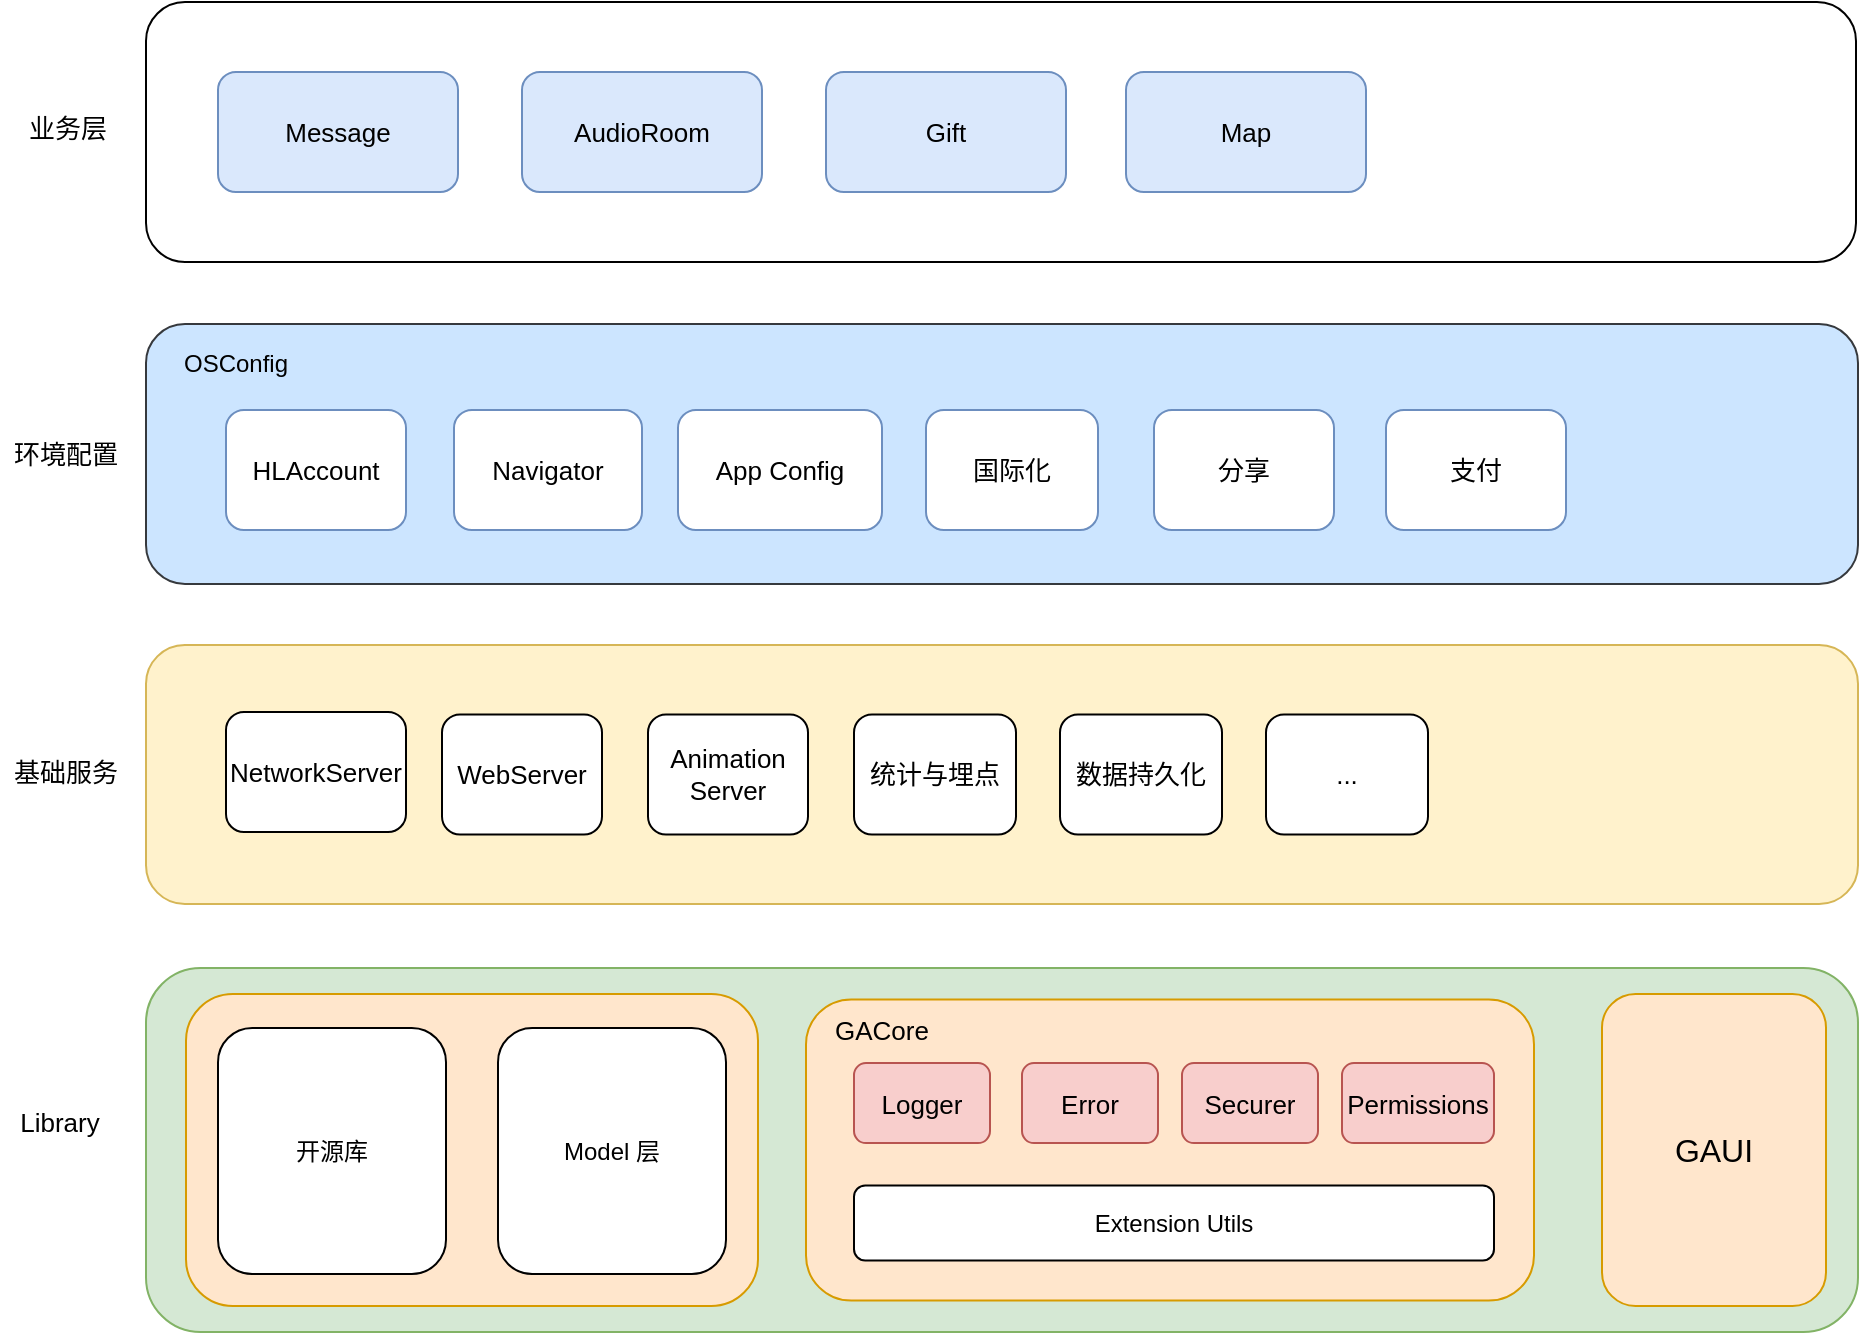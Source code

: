 <mxfile version="20.2.3" type="github">
  <diagram id="JV-Z8JvIyBZ-rmJih_gX" name="第 1 页">
    <mxGraphModel dx="1307" dy="743" grid="1" gridSize="10" guides="1" tooltips="1" connect="1" arrows="1" fold="1" page="1" pageScale="1" pageWidth="827" pageHeight="1169" math="0" shadow="0">
      <root>
        <mxCell id="0" />
        <mxCell id="1" parent="0" />
        <mxCell id="QcGS6fnNyyvbXQOgw6cx-1" value="l" style="rounded=1;whiteSpace=wrap;html=1;fillColor=#d5e8d4;strokeColor=#82b366;" parent="1" vertex="1">
          <mxGeometry x="350" y="992" width="856" height="182" as="geometry" />
        </mxCell>
        <mxCell id="QcGS6fnNyyvbXQOgw6cx-2" value="" style="rounded=1;whiteSpace=wrap;html=1;fillColor=#fff2cc;strokeColor=#d6b656;" parent="1" vertex="1">
          <mxGeometry x="350" y="830.5" width="856" height="129.5" as="geometry" />
        </mxCell>
        <mxCell id="QcGS6fnNyyvbXQOgw6cx-3" value="NetworkServer" style="rounded=1;whiteSpace=wrap;html=1;fontSize=13;strokeColor=default;" parent="1" vertex="1">
          <mxGeometry x="390" y="864" width="90" height="60" as="geometry" />
        </mxCell>
        <mxCell id="QcGS6fnNyyvbXQOgw6cx-4" value="WebServer" style="rounded=1;whiteSpace=wrap;html=1;fontSize=13;strokeColor=default;" parent="1" vertex="1">
          <mxGeometry x="498" y="865.25" width="80" height="60" as="geometry" />
        </mxCell>
        <mxCell id="QcGS6fnNyyvbXQOgw6cx-5" value="Animation&lt;br&gt;Server" style="rounded=1;whiteSpace=wrap;html=1;fontSize=13;strokeColor=default;" parent="1" vertex="1">
          <mxGeometry x="601" y="865.25" width="80" height="60" as="geometry" />
        </mxCell>
        <mxCell id="QcGS6fnNyyvbXQOgw6cx-6" value="统计与埋点" style="rounded=1;whiteSpace=wrap;html=1;fontSize=13;strokeColor=default;" parent="1" vertex="1">
          <mxGeometry x="704" y="865.25" width="81" height="60" as="geometry" />
        </mxCell>
        <mxCell id="QcGS6fnNyyvbXQOgw6cx-7" value="基础服务" style="text;html=1;strokeColor=none;fillColor=none;align=center;verticalAlign=middle;whiteSpace=wrap;rounded=0;fontSize=13;" parent="1" vertex="1">
          <mxGeometry x="280" y="879" width="60" height="30" as="geometry" />
        </mxCell>
        <mxCell id="QcGS6fnNyyvbXQOgw6cx-8" value="" style="rounded=1;whiteSpace=wrap;html=1;fillColor=#cce5ff;strokeColor=#36393d;" parent="1" vertex="1">
          <mxGeometry x="350" y="670" width="856" height="130" as="geometry" />
        </mxCell>
        <mxCell id="QcGS6fnNyyvbXQOgw6cx-9" value="环境配置" style="text;html=1;strokeColor=none;fillColor=none;align=center;verticalAlign=middle;whiteSpace=wrap;rounded=0;fontSize=13;" parent="1" vertex="1">
          <mxGeometry x="280" y="720" width="60" height="30" as="geometry" />
        </mxCell>
        <mxCell id="QcGS6fnNyyvbXQOgw6cx-10" value="HLAccount" style="rounded=1;whiteSpace=wrap;html=1;fontSize=13;strokeColor=#6c8ebf;fillColor=#FFFFFF;" parent="1" vertex="1">
          <mxGeometry x="390" y="713" width="90" height="60" as="geometry" />
        </mxCell>
        <mxCell id="QcGS6fnNyyvbXQOgw6cx-11" value="国际化" style="rounded=1;whiteSpace=wrap;html=1;fontSize=13;strokeColor=#6c8ebf;fillColor=#FFFFFF;" parent="1" vertex="1">
          <mxGeometry x="740" y="713" width="86" height="60" as="geometry" />
        </mxCell>
        <mxCell id="QcGS6fnNyyvbXQOgw6cx-12" value="Navigator" style="rounded=1;whiteSpace=wrap;html=1;fontSize=13;strokeColor=#6c8ebf;fillColor=#FFFFFF;" parent="1" vertex="1">
          <mxGeometry x="504" y="713" width="94" height="60" as="geometry" />
        </mxCell>
        <mxCell id="QcGS6fnNyyvbXQOgw6cx-13" value="App Config" style="rounded=1;whiteSpace=wrap;html=1;fontSize=13;strokeColor=#6c8ebf;fillColor=#FFFFFF;" parent="1" vertex="1">
          <mxGeometry x="616" y="713" width="102" height="60" as="geometry" />
        </mxCell>
        <mxCell id="QcGS6fnNyyvbXQOgw6cx-14" value="" style="rounded=1;whiteSpace=wrap;html=1;" parent="1" vertex="1">
          <mxGeometry x="350" y="509" width="855" height="130" as="geometry" />
        </mxCell>
        <mxCell id="QcGS6fnNyyvbXQOgw6cx-15" value="业务层" style="text;html=1;strokeColor=none;fillColor=none;align=center;verticalAlign=middle;whiteSpace=wrap;rounded=0;fontSize=13;" parent="1" vertex="1">
          <mxGeometry x="281" y="557" width="60" height="30" as="geometry" />
        </mxCell>
        <mxCell id="QcGS6fnNyyvbXQOgw6cx-16" value="Message" style="rounded=1;whiteSpace=wrap;html=1;fontSize=13;strokeColor=#6c8ebf;fillColor=#dae8fc;" parent="1" vertex="1">
          <mxGeometry x="386" y="544" width="120" height="60" as="geometry" />
        </mxCell>
        <mxCell id="QcGS6fnNyyvbXQOgw6cx-17" value="AudioRoom" style="rounded=1;whiteSpace=wrap;html=1;fontSize=13;strokeColor=#6c8ebf;fillColor=#dae8fc;" parent="1" vertex="1">
          <mxGeometry x="538" y="544" width="120" height="60" as="geometry" />
        </mxCell>
        <mxCell id="QcGS6fnNyyvbXQOgw6cx-18" value="Gift" style="rounded=1;whiteSpace=wrap;html=1;fontSize=13;strokeColor=#6c8ebf;fillColor=#dae8fc;" parent="1" vertex="1">
          <mxGeometry x="690" y="544" width="120" height="60" as="geometry" />
        </mxCell>
        <mxCell id="QcGS6fnNyyvbXQOgw6cx-32" value="Library" style="text;html=1;strokeColor=none;fillColor=none;align=center;verticalAlign=middle;whiteSpace=wrap;rounded=0;fontSize=13;" parent="1" vertex="1">
          <mxGeometry x="277" y="1054" width="60" height="30" as="geometry" />
        </mxCell>
        <mxCell id="QcGS6fnNyyvbXQOgw6cx-34" value="数据持久化" style="rounded=1;whiteSpace=wrap;html=1;fontSize=13;strokeColor=default;" parent="1" vertex="1">
          <mxGeometry x="807" y="865.25" width="81" height="60" as="geometry" />
        </mxCell>
        <mxCell id="QcGS6fnNyyvbXQOgw6cx-35" value="Map" style="rounded=1;whiteSpace=wrap;html=1;fontSize=13;strokeColor=#6c8ebf;fillColor=#dae8fc;" parent="1" vertex="1">
          <mxGeometry x="840" y="544" width="120" height="60" as="geometry" />
        </mxCell>
        <mxCell id="QcGS6fnNyyvbXQOgw6cx-36" value="OSConfig" style="text;html=1;strokeColor=none;fillColor=none;align=center;verticalAlign=middle;whiteSpace=wrap;rounded=0;" parent="1" vertex="1">
          <mxGeometry x="350" y="680" width="90" height="20" as="geometry" />
        </mxCell>
        <mxCell id="QcGS6fnNyyvbXQOgw6cx-30" value="" style="group" parent="1" vertex="1" connectable="0">
          <mxGeometry x="370" y="1005" width="286.0" height="156" as="geometry" />
        </mxCell>
        <mxCell id="QcGS6fnNyyvbXQOgw6cx-54" value="" style="group" parent="QcGS6fnNyyvbXQOgw6cx-30" vertex="1" connectable="0">
          <mxGeometry width="286.0" height="156" as="geometry" />
        </mxCell>
        <mxCell id="QcGS6fnNyyvbXQOgw6cx-31" value="" style="rounded=1;whiteSpace=wrap;html=1;fontSize=16;strokeColor=#d79b00;fillColor=#ffe6cc;" parent="QcGS6fnNyyvbXQOgw6cx-54" vertex="1">
          <mxGeometry width="286.0" height="156" as="geometry" />
        </mxCell>
        <mxCell id="QcGS6fnNyyvbXQOgw6cx-49" value="开源库" style="rounded=1;whiteSpace=wrap;html=1;" parent="QcGS6fnNyyvbXQOgw6cx-54" vertex="1">
          <mxGeometry x="16" y="17.02" width="114" height="122.99" as="geometry" />
        </mxCell>
        <mxCell id="QcGS6fnNyyvbXQOgw6cx-53" value="Model 层" style="rounded=1;whiteSpace=wrap;html=1;" parent="QcGS6fnNyyvbXQOgw6cx-54" vertex="1">
          <mxGeometry x="156" y="17.02" width="114" height="122.99" as="geometry" />
        </mxCell>
        <mxCell id="QcGS6fnNyyvbXQOgw6cx-56" value="..." style="rounded=1;whiteSpace=wrap;html=1;fontSize=13;strokeColor=default;" parent="1" vertex="1">
          <mxGeometry x="910" y="865.25" width="81" height="60" as="geometry" />
        </mxCell>
        <mxCell id="QcGS6fnNyyvbXQOgw6cx-57" value="" style="group" parent="1" vertex="1" connectable="0">
          <mxGeometry x="1078" y="1005" width="112" height="156" as="geometry" />
        </mxCell>
        <mxCell id="QcGS6fnNyyvbXQOgw6cx-59" value="GAUI" style="rounded=1;whiteSpace=wrap;html=1;fontSize=16;strokeColor=#d79b00;fillColor=#ffe6cc;" parent="QcGS6fnNyyvbXQOgw6cx-57" vertex="1">
          <mxGeometry width="112.0" height="156" as="geometry" />
        </mxCell>
        <mxCell id="QcGS6fnNyyvbXQOgw6cx-62" value="" style="group" parent="1" vertex="1" connectable="0">
          <mxGeometry x="680" y="1007.69" width="364" height="150.62" as="geometry" />
        </mxCell>
        <mxCell id="QcGS6fnNyyvbXQOgw6cx-20" value="" style="rounded=1;whiteSpace=wrap;html=1;fontSize=16;strokeColor=#d79b00;fillColor=#ffe6cc;" parent="QcGS6fnNyyvbXQOgw6cx-62" vertex="1">
          <mxGeometry width="364" height="150.62" as="geometry" />
        </mxCell>
        <mxCell id="QcGS6fnNyyvbXQOgw6cx-21" value="GACore" style="text;html=1;strokeColor=none;fillColor=none;align=center;verticalAlign=middle;whiteSpace=wrap;rounded=0;fontSize=13;" parent="QcGS6fnNyyvbXQOgw6cx-62" vertex="1">
          <mxGeometry x="7.5" width="60" height="30" as="geometry" />
        </mxCell>
        <mxCell id="QcGS6fnNyyvbXQOgw6cx-23" value="Extension Utils" style="rounded=1;whiteSpace=wrap;html=1;" parent="QcGS6fnNyyvbXQOgw6cx-62" vertex="1">
          <mxGeometry x="24" y="93.0" width="320" height="37.62" as="geometry" />
        </mxCell>
        <mxCell id="QcGS6fnNyyvbXQOgw6cx-27" value="Error" style="rounded=1;whiteSpace=wrap;html=1;fontSize=13;strokeColor=#b85450;fillColor=#f8cecc;flipH=0;" parent="QcGS6fnNyyvbXQOgw6cx-62" vertex="1">
          <mxGeometry x="108" y="31.87" width="68" height="40" as="geometry" />
        </mxCell>
        <mxCell id="QcGS6fnNyyvbXQOgw6cx-28" value="Logger" style="rounded=1;whiteSpace=wrap;html=1;fontSize=13;strokeColor=#b85450;fillColor=#f8cecc;flipH=0;" parent="QcGS6fnNyyvbXQOgw6cx-62" vertex="1">
          <mxGeometry x="24" y="31.87" width="68" height="40" as="geometry" />
        </mxCell>
        <mxCell id="QcGS6fnNyyvbXQOgw6cx-29" value="Securer" style="rounded=1;whiteSpace=wrap;html=1;fontSize=13;strokeColor=#b85450;fillColor=#f8cecc;flipH=0;" parent="QcGS6fnNyyvbXQOgw6cx-62" vertex="1">
          <mxGeometry x="188" y="31.87" width="68" height="40" as="geometry" />
        </mxCell>
        <mxCell id="QcGS6fnNyyvbXQOgw6cx-55" value="Permissions" style="rounded=1;whiteSpace=wrap;html=1;fontSize=13;strokeColor=#b85450;fillColor=#f8cecc;flipH=0;" parent="QcGS6fnNyyvbXQOgw6cx-62" vertex="1">
          <mxGeometry x="268" y="31.87" width="76" height="40" as="geometry" />
        </mxCell>
        <mxCell id="QcGS6fnNyyvbXQOgw6cx-63" value="分享" style="rounded=1;whiteSpace=wrap;html=1;fontSize=13;strokeColor=#6c8ebf;fillColor=#FFFFFF;" parent="1" vertex="1">
          <mxGeometry x="854" y="713" width="90" height="60" as="geometry" />
        </mxCell>
        <mxCell id="QcGS6fnNyyvbXQOgw6cx-64" value="支付" style="rounded=1;whiteSpace=wrap;html=1;fontSize=13;strokeColor=#6c8ebf;fillColor=#FFFFFF;" parent="1" vertex="1">
          <mxGeometry x="970" y="713" width="90" height="60" as="geometry" />
        </mxCell>
      </root>
    </mxGraphModel>
  </diagram>
</mxfile>
